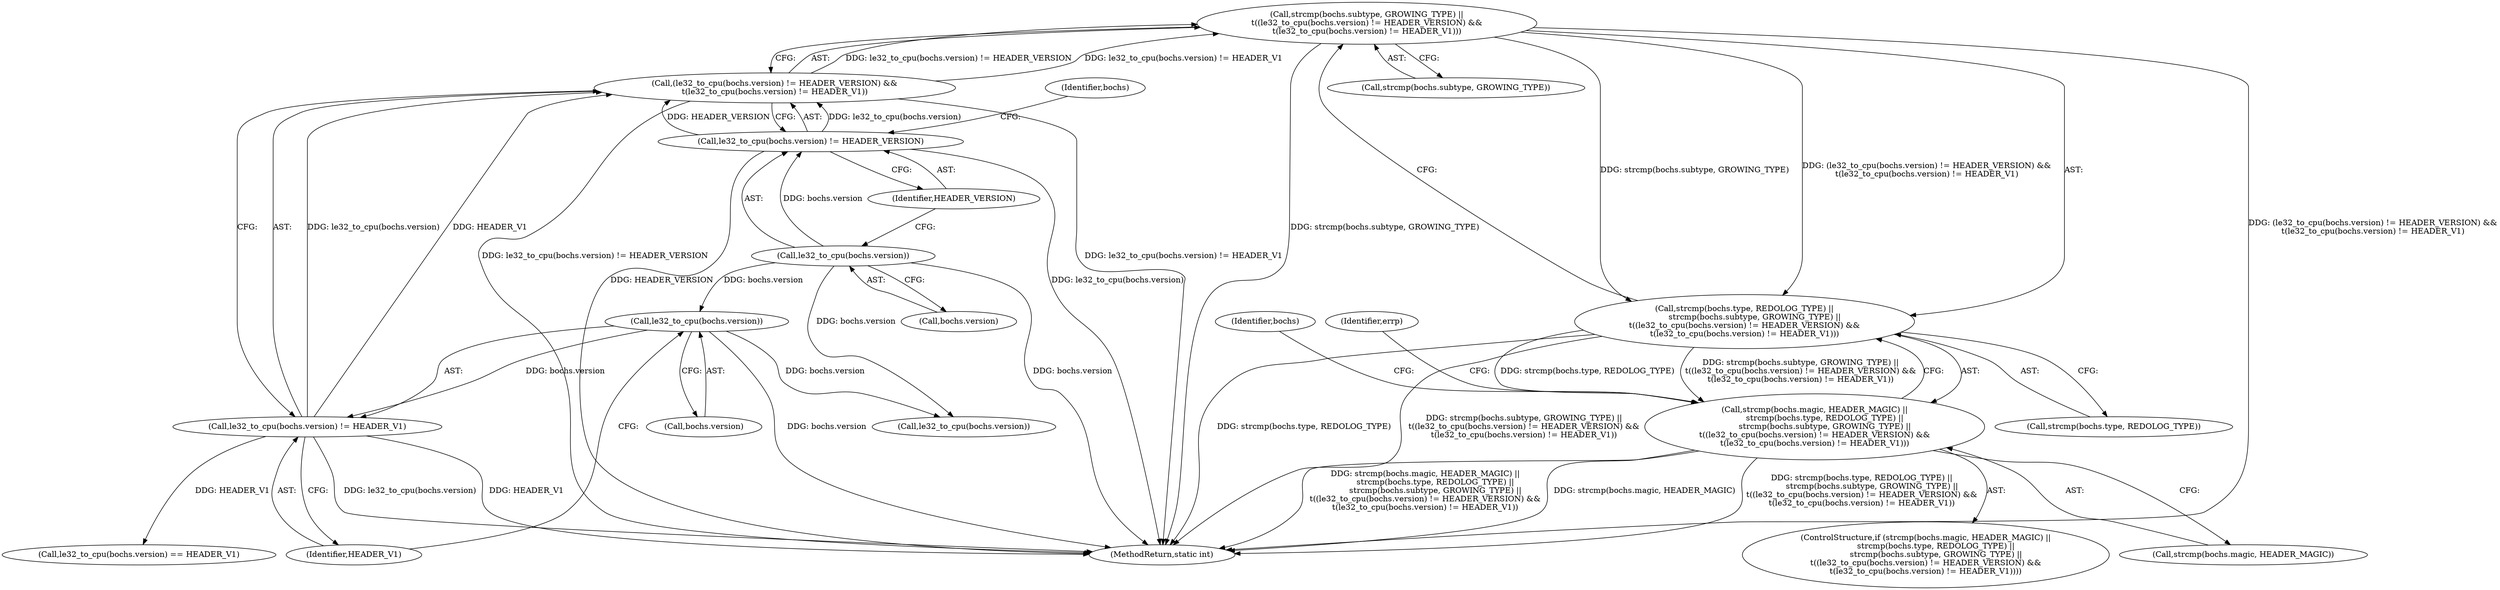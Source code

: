 digraph "0_qemu_e3737b820b45e54b059656dc3f914f895ac7a88b@API" {
"1000156" [label="(Call,strcmp(bochs.subtype, GROWING_TYPE) ||\n\t((le32_to_cpu(bochs.version) != HEADER_VERSION) &&\n\t(le32_to_cpu(bochs.version) != HEADER_V1)))"];
"1000162" [label="(Call,(le32_to_cpu(bochs.version) != HEADER_VERSION) &&\n\t(le32_to_cpu(bochs.version) != HEADER_V1))"];
"1000163" [label="(Call,le32_to_cpu(bochs.version) != HEADER_VERSION)"];
"1000164" [label="(Call,le32_to_cpu(bochs.version))"];
"1000169" [label="(Call,le32_to_cpu(bochs.version) != HEADER_V1)"];
"1000170" [label="(Call,le32_to_cpu(bochs.version))"];
"1000150" [label="(Call,strcmp(bochs.type, REDOLOG_TYPE) ||\n        strcmp(bochs.subtype, GROWING_TYPE) ||\n\t((le32_to_cpu(bochs.version) != HEADER_VERSION) &&\n\t(le32_to_cpu(bochs.version) != HEADER_V1)))"];
"1000144" [label="(Call,strcmp(bochs.magic, HEADER_MAGIC) ||\n        strcmp(bochs.type, REDOLOG_TYPE) ||\n        strcmp(bochs.subtype, GROWING_TYPE) ||\n\t((le32_to_cpu(bochs.version) != HEADER_VERSION) &&\n\t(le32_to_cpu(bochs.version) != HEADER_V1)))"];
"1000164" [label="(Call,le32_to_cpu(bochs.version))"];
"1000163" [label="(Call,le32_to_cpu(bochs.version) != HEADER_VERSION)"];
"1000184" [label="(Call,le32_to_cpu(bochs.version))"];
"1000171" [label="(Call,bochs.version)"];
"1000183" [label="(Call,le32_to_cpu(bochs.version) == HEADER_V1)"];
"1000186" [label="(Identifier,bochs)"];
"1000169" [label="(Call,le32_to_cpu(bochs.version) != HEADER_V1)"];
"1000156" [label="(Call,strcmp(bochs.subtype, GROWING_TYPE) ||\n\t((le32_to_cpu(bochs.version) != HEADER_VERSION) &&\n\t(le32_to_cpu(bochs.version) != HEADER_V1)))"];
"1000151" [label="(Call,strcmp(bochs.type, REDOLOG_TYPE))"];
"1000150" [label="(Call,strcmp(bochs.type, REDOLOG_TYPE) ||\n        strcmp(bochs.subtype, GROWING_TYPE) ||\n\t((le32_to_cpu(bochs.version) != HEADER_VERSION) &&\n\t(le32_to_cpu(bochs.version) != HEADER_V1)))"];
"1000162" [label="(Call,(le32_to_cpu(bochs.version) != HEADER_VERSION) &&\n\t(le32_to_cpu(bochs.version) != HEADER_V1))"];
"1000172" [label="(Identifier,bochs)"];
"1000165" [label="(Call,bochs.version)"];
"1000145" [label="(Call,strcmp(bochs.magic, HEADER_MAGIC))"];
"1000170" [label="(Call,le32_to_cpu(bochs.version))"];
"1000174" [label="(Identifier,HEADER_V1)"];
"1000168" [label="(Identifier,HEADER_VERSION)"];
"1000157" [label="(Call,strcmp(bochs.subtype, GROWING_TYPE))"];
"1000177" [label="(Identifier,errp)"];
"1000144" [label="(Call,strcmp(bochs.magic, HEADER_MAGIC) ||\n        strcmp(bochs.type, REDOLOG_TYPE) ||\n        strcmp(bochs.subtype, GROWING_TYPE) ||\n\t((le32_to_cpu(bochs.version) != HEADER_VERSION) &&\n\t(le32_to_cpu(bochs.version) != HEADER_V1)))"];
"1000449" [label="(MethodReturn,static int)"];
"1000143" [label="(ControlStructure,if (strcmp(bochs.magic, HEADER_MAGIC) ||\n        strcmp(bochs.type, REDOLOG_TYPE) ||\n        strcmp(bochs.subtype, GROWING_TYPE) ||\n\t((le32_to_cpu(bochs.version) != HEADER_VERSION) &&\n\t(le32_to_cpu(bochs.version) != HEADER_V1))))"];
"1000156" -> "1000150"  [label="AST: "];
"1000156" -> "1000157"  [label="CFG: "];
"1000156" -> "1000162"  [label="CFG: "];
"1000157" -> "1000156"  [label="AST: "];
"1000162" -> "1000156"  [label="AST: "];
"1000150" -> "1000156"  [label="CFG: "];
"1000156" -> "1000449"  [label="DDG: strcmp(bochs.subtype, GROWING_TYPE)"];
"1000156" -> "1000449"  [label="DDG: (le32_to_cpu(bochs.version) != HEADER_VERSION) &&\n\t(le32_to_cpu(bochs.version) != HEADER_V1)"];
"1000156" -> "1000150"  [label="DDG: strcmp(bochs.subtype, GROWING_TYPE)"];
"1000156" -> "1000150"  [label="DDG: (le32_to_cpu(bochs.version) != HEADER_VERSION) &&\n\t(le32_to_cpu(bochs.version) != HEADER_V1)"];
"1000162" -> "1000156"  [label="DDG: le32_to_cpu(bochs.version) != HEADER_VERSION"];
"1000162" -> "1000156"  [label="DDG: le32_to_cpu(bochs.version) != HEADER_V1"];
"1000162" -> "1000163"  [label="CFG: "];
"1000162" -> "1000169"  [label="CFG: "];
"1000163" -> "1000162"  [label="AST: "];
"1000169" -> "1000162"  [label="AST: "];
"1000162" -> "1000449"  [label="DDG: le32_to_cpu(bochs.version) != HEADER_V1"];
"1000162" -> "1000449"  [label="DDG: le32_to_cpu(bochs.version) != HEADER_VERSION"];
"1000163" -> "1000162"  [label="DDG: le32_to_cpu(bochs.version)"];
"1000163" -> "1000162"  [label="DDG: HEADER_VERSION"];
"1000169" -> "1000162"  [label="DDG: le32_to_cpu(bochs.version)"];
"1000169" -> "1000162"  [label="DDG: HEADER_V1"];
"1000163" -> "1000168"  [label="CFG: "];
"1000164" -> "1000163"  [label="AST: "];
"1000168" -> "1000163"  [label="AST: "];
"1000172" -> "1000163"  [label="CFG: "];
"1000163" -> "1000449"  [label="DDG: HEADER_VERSION"];
"1000163" -> "1000449"  [label="DDG: le32_to_cpu(bochs.version)"];
"1000164" -> "1000163"  [label="DDG: bochs.version"];
"1000164" -> "1000165"  [label="CFG: "];
"1000165" -> "1000164"  [label="AST: "];
"1000168" -> "1000164"  [label="CFG: "];
"1000164" -> "1000449"  [label="DDG: bochs.version"];
"1000164" -> "1000170"  [label="DDG: bochs.version"];
"1000164" -> "1000184"  [label="DDG: bochs.version"];
"1000169" -> "1000174"  [label="CFG: "];
"1000170" -> "1000169"  [label="AST: "];
"1000174" -> "1000169"  [label="AST: "];
"1000169" -> "1000449"  [label="DDG: le32_to_cpu(bochs.version)"];
"1000169" -> "1000449"  [label="DDG: HEADER_V1"];
"1000170" -> "1000169"  [label="DDG: bochs.version"];
"1000169" -> "1000183"  [label="DDG: HEADER_V1"];
"1000170" -> "1000171"  [label="CFG: "];
"1000171" -> "1000170"  [label="AST: "];
"1000174" -> "1000170"  [label="CFG: "];
"1000170" -> "1000449"  [label="DDG: bochs.version"];
"1000170" -> "1000184"  [label="DDG: bochs.version"];
"1000150" -> "1000144"  [label="AST: "];
"1000150" -> "1000151"  [label="CFG: "];
"1000151" -> "1000150"  [label="AST: "];
"1000144" -> "1000150"  [label="CFG: "];
"1000150" -> "1000449"  [label="DDG: strcmp(bochs.type, REDOLOG_TYPE)"];
"1000150" -> "1000449"  [label="DDG: strcmp(bochs.subtype, GROWING_TYPE) ||\n\t((le32_to_cpu(bochs.version) != HEADER_VERSION) &&\n\t(le32_to_cpu(bochs.version) != HEADER_V1))"];
"1000150" -> "1000144"  [label="DDG: strcmp(bochs.type, REDOLOG_TYPE)"];
"1000150" -> "1000144"  [label="DDG: strcmp(bochs.subtype, GROWING_TYPE) ||\n\t((le32_to_cpu(bochs.version) != HEADER_VERSION) &&\n\t(le32_to_cpu(bochs.version) != HEADER_V1))"];
"1000144" -> "1000143"  [label="AST: "];
"1000144" -> "1000145"  [label="CFG: "];
"1000145" -> "1000144"  [label="AST: "];
"1000177" -> "1000144"  [label="CFG: "];
"1000186" -> "1000144"  [label="CFG: "];
"1000144" -> "1000449"  [label="DDG: strcmp(bochs.magic, HEADER_MAGIC) ||\n        strcmp(bochs.type, REDOLOG_TYPE) ||\n        strcmp(bochs.subtype, GROWING_TYPE) ||\n\t((le32_to_cpu(bochs.version) != HEADER_VERSION) &&\n\t(le32_to_cpu(bochs.version) != HEADER_V1))"];
"1000144" -> "1000449"  [label="DDG: strcmp(bochs.magic, HEADER_MAGIC)"];
"1000144" -> "1000449"  [label="DDG: strcmp(bochs.type, REDOLOG_TYPE) ||\n        strcmp(bochs.subtype, GROWING_TYPE) ||\n\t((le32_to_cpu(bochs.version) != HEADER_VERSION) &&\n\t(le32_to_cpu(bochs.version) != HEADER_V1))"];
}

